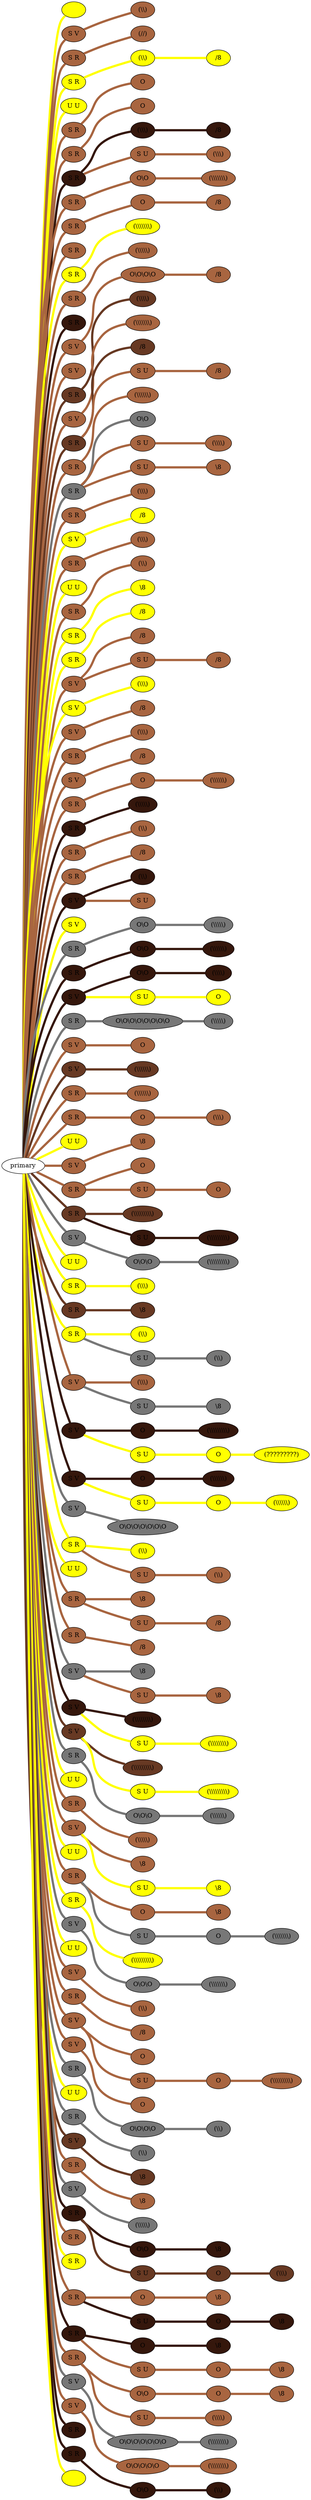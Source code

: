 graph {
 graph [rankdir=LR]
"primary" -- "K1" [penwidth=5,color=yellow]
"K1" [label=" ", style=filled, fillcolor=yellow]
"primary" -- "1" [penwidth=5,color="#A86540"]
"1" [label="S V", style=filled, fillcolor="#A86540"]
"1" -- "1:0" [penwidth=5,color="#A86540"]
"1:0" [label="(\\\\)", style=filled, fillcolor="#A86540"]
"primary" -- "2" [penwidth=5,color="#A86540"]
"2" [label="S R", style=filled, fillcolor="#A86540"]
"2" -- "2:0" [penwidth=5,color="#A86540"]
"2:0" [label="(//)", style=filled, fillcolor="#A86540"]
"primary" -- "3" [penwidth=5,color=yellow]
"3" [label="S R", style=filled, fillcolor=yellow]
"3" -- "3:0" [penwidth=5,color=yellow]
"3:0" [label="(\\\\)", style=filled, fillcolor=yellow]
"3:0" -- "3:1" [penwidth=5,color=yellow]
"3:1" [label="/8", style=filled, fillcolor=yellow]
"primary" -- "M1" [penwidth=5,color=yellow]
"M1" [label="U U", style=filled, fillcolor=yellow]
"primary" -- "4" [penwidth=5,color="#A86540"]
"4" [label="S R", style=filled, fillcolor="#A86540"]
"4" -- "4:0" [penwidth=5,color="#A86540"]
"4:0" [label="O", style=filled, fillcolor="#A86540"]
"primary" -- "5" [penwidth=5,color="#A86540"]
"5" [label="S R", style=filled, fillcolor="#A86540"]
"5" -- "5:0" [penwidth=5,color="#A86540"]
"5:0" [label="O", style=filled, fillcolor="#A86540"]
"primary" -- "6" [penwidth=5,color="#35170C"]
"6" [label="S R", style=filled, fillcolor="#35170C"]
"6" -- "6:0" [penwidth=5,color="#35170C"]
"6:0" [label="(\\\\\\)", style=filled, fillcolor="#35170C"]
"6:0" -- "6:1" [penwidth=5,color="#35170C"]
"6:1" [label="/8", style=filled, fillcolor="#35170C"]
"6" -- "6s1" [penwidth=5,color="#A86540"]
"6s1" [label="S U", style=filled, fillcolor="#A86540"]
"6s1" -- "6s1:0" [penwidth=5,color="#A86540"]
"6s1:0" [label="(\\\\\\)", style=filled, fillcolor="#A86540"]
"primary" -- "7" [penwidth=5,color="#A86540"]
"7" [label="S R", style=filled, fillcolor="#A86540"]
"7" -- "7:0" [penwidth=5,color="#A86540"]
"7:0" [label="O\\O", style=filled, fillcolor="#A86540"]
"7:0" -- "7:1" [penwidth=5,color="#A86540"]
"7:1" [label="(\\\\\\\\\\\\\\)", style=filled, fillcolor="#A86540"]
"primary" -- "8" [penwidth=5,color="#A86540"]
"8" [label="S R", style=filled, fillcolor="#A86540"]
"8" -- "8:0" [penwidth=5,color="#A86540"]
"8:0" [label="O", style=filled, fillcolor="#A86540"]
"8:0" -- "8:1" [penwidth=5,color="#A86540"]
"8:1" [label="/8", style=filled, fillcolor="#A86540"]
"primary" -- "9" [penwidth=5,color="#A86540"]
"9" [label="S R", style=filled, fillcolor="#A86540"]
"primary" -- "10" [penwidth=5,color=yellow]
"10" [label="S R", style=filled, fillcolor=yellow]
"10" -- "10:0" [penwidth=5,color=yellow]
"10:0" [label="(\\\\\\\\\\\\\\)", style=filled, fillcolor=yellow]
"primary" -- "11" [penwidth=5,color="#A86540"]
"11" [label="S R", style=filled, fillcolor="#A86540"]
"11" -- "11:0" [penwidth=5,color="#A86540"]
"11:0" [label="(\\\\\\\\\\)", style=filled, fillcolor="#A86540"]
"primary" -- "12" [penwidth=5,color="#35170C"]
"12" [label="S R", style=filled, fillcolor="#35170C"]
"primary" -- "13" [penwidth=5,color="#A86540"]
"13" [label="S V", style=filled, fillcolor="#A86540"]
"13" -- "13:0" [penwidth=5,color="#A86540"]
"13:0" [label="O\\O\\O\\O", style=filled, fillcolor="#A86540"]
"13:0" -- "13:1" [penwidth=5,color="#A86540"]
"13:1" [label="/8", style=filled, fillcolor="#A86540"]
"primary" -- "14" [penwidth=5,color="#A86540"]
"14" [label="S V", style=filled, fillcolor="#A86540"]
"primary" -- "15" [penwidth=5,color="#673923"]
"15" [label="S R", style=filled, fillcolor="#673923"]
"15" -- "15:0" [penwidth=5,color="#673923"]
"15:0" [label="(\\\\\\\\)", style=filled, fillcolor="#673923"]
"primary" -- "16" [penwidth=5,color="#A86540"]
"16" [label="S V", style=filled, fillcolor="#A86540"]
"16" -- "16:0" [penwidth=5,color="#A86540"]
"16:0" [label="(\\\\\\\\\\\\\\)", style=filled, fillcolor="#A86540"]
"primary" -- "17" [penwidth=5,color="#673923"]
"17" [label="S R", style=filled, fillcolor="#673923"]
"17" -- "17:0" [penwidth=5,color="#673923"]
"17:0" [label="/8", style=filled, fillcolor="#673923"]
"17" -- "17s1" [penwidth=5,color="#A86540"]
"17s1" [label="S U", style=filled, fillcolor="#A86540"]
"17s1" -- "17s1:0" [penwidth=5,color="#A86540"]
"17s1:0" [label="/8", style=filled, fillcolor="#A86540"]
"primary" -- "18" [penwidth=5,color="#A86540"]
"18" [label="S R", style=filled, fillcolor="#A86540"]
"18" -- "18:0" [penwidth=5,color="#A86540"]
"18:0" [label="(\\\\\\\\\\\\)", style=filled, fillcolor="#A86540"]
"primary" -- "19" [penwidth=5,color="#777777"]
"19" [label="S R", style=filled, fillcolor="#777777"]
"19" -- "19:0" [penwidth=5,color="#777777"]
"19:0" [label="O\\O", style=filled, fillcolor="#777777"]
"19" -- "19s1" [penwidth=5,color="#A86540"]
"19s1" [label="S U", style=filled, fillcolor="#A86540"]
"19s1" -- "19s1:0" [penwidth=5,color="#A86540"]
"19s1:0" [label="(\\\\\\\\)", style=filled, fillcolor="#A86540"]
"19" -- "19s2" [penwidth=5,color="#A86540"]
"19s2" [label="S U", style=filled, fillcolor="#A86540"]
"19s2" -- "19s2:0" [penwidth=5,color="#A86540"]
"19s2:0" [label="\\8", style=filled, fillcolor="#A86540"]
"primary" -- "20" [penwidth=5,color="#A86540"]
"20" [label="S R", style=filled, fillcolor="#A86540"]
"20" -- "20:0" [penwidth=5,color="#A86540"]
"20:0" [label="(\\\\\\)", style=filled, fillcolor="#A86540"]
"primary" -- "21" [penwidth=5,color=yellow]
"21" [label="S V", style=filled, fillcolor=yellow]
"21" -- "21:0" [penwidth=5,color=yellow]
"21:0" [label="/8", style=filled, fillcolor=yellow]
"primary" -- "22" [penwidth=5,color="#A86540"]
"22" [label="S R", style=filled, fillcolor="#A86540"]
"22" -- "22:0" [penwidth=5,color="#A86540"]
"22:0" [label="(\\\\\\)", style=filled, fillcolor="#A86540"]
"primary" -- "M2" [penwidth=5,color=yellow]
"M2" [label="U U", style=filled, fillcolor=yellow]
"primary" -- "23" [penwidth=5,color="#A86540"]
"23" [label="S R", style=filled, fillcolor="#A86540"]
"23" -- "23:0" [penwidth=5,color="#A86540"]
"23:0" [label="(\\\\)", style=filled, fillcolor="#A86540"]
"primary" -- "24" [penwidth=5,color=yellow]
"24" [label="S R", style=filled, fillcolor=yellow]
"24" -- "24:0" [penwidth=5,color=yellow]
"24:0" [label="\\8", style=filled, fillcolor=yellow]
"primary" -- "25" [penwidth=5,color=yellow]
"25" [label="S R", style=filled, fillcolor=yellow]
"25" -- "25:0" [penwidth=5,color=yellow]
"25:0" [label="/8", style=filled, fillcolor=yellow]
"primary" -- "26" [penwidth=5,color="#A86540"]
"26" [label="S V", style=filled, fillcolor="#A86540"]
"26" -- "26:0" [penwidth=5,color="#A86540"]
"26:0" [label="/8", style=filled, fillcolor="#A86540"]
"26" -- "26s1" [penwidth=5,color="#A86540"]
"26s1" [label="S U", style=filled, fillcolor="#A86540"]
"26s1" -- "26s1:0" [penwidth=5,color="#A86540"]
"26s1:0" [label="/8", style=filled, fillcolor="#A86540"]
"primary" -- "27" [penwidth=5,color=yellow]
"27" [label="S V", style=filled, fillcolor=yellow]
"27" -- "27:0" [penwidth=5,color=yellow]
"27:0" [label="(\\\\\\)", style=filled, fillcolor=yellow]
"primary" -- "28" [penwidth=5,color="#A86540"]
"28" [label="S V", style=filled, fillcolor="#A86540"]
"28" -- "28:0" [penwidth=5,color="#A86540"]
"28:0" [label="/8", style=filled, fillcolor="#A86540"]
"primary" -- "29" [penwidth=5,color="#A86540"]
"29" [label="S R", style=filled, fillcolor="#A86540"]
"29" -- "29:0" [penwidth=5,color="#A86540"]
"29:0" [label="(\\\\\\)", style=filled, fillcolor="#A86540"]
"primary" -- "30" [penwidth=5,color="#A86540"]
"30" [label="S V", style=filled, fillcolor="#A86540"]
"30" -- "30:0" [penwidth=5,color="#A86540"]
"30:0" [label="/8", style=filled, fillcolor="#A86540"]
"primary" -- "31" [penwidth=5,color="#A86540"]
"31" [label="S R", style=filled, fillcolor="#A86540"]
"31" -- "31:0" [penwidth=5,color="#A86540"]
"31:0" [label="O", style=filled, fillcolor="#A86540"]
"31:0" -- "31:1" [penwidth=5,color="#A86540"]
"31:1" [label="(\\\\\\\\\\\\)", style=filled, fillcolor="#A86540"]
"primary" -- "32" [penwidth=5,color="#35170C"]
"32" [label="S R", style=filled, fillcolor="#35170C"]
"32" -- "32:0" [penwidth=5,color="#35170C"]
"32:0" [label="(\\\\\\\\\\)", style=filled, fillcolor="#35170C"]
"primary" -- "33" [penwidth=5,color="#A86540"]
"33" [label="S R", style=filled, fillcolor="#A86540"]
"33" -- "33:0" [penwidth=5,color="#A86540"]
"33:0" [label="(\\\\)", style=filled, fillcolor="#A86540"]
"primary" -- "34" [penwidth=5,color="#A86540"]
"34" [label="S R", style=filled, fillcolor="#A86540"]
"34" -- "34:0" [penwidth=5,color="#A86540"]
"34:0" [label="/8", style=filled, fillcolor="#A86540"]
"primary" -- "35" [penwidth=5,color="#35170C"]
"35" [label="S V", style=filled, fillcolor="#35170C"]
"35" -- "35:0" [penwidth=5,color="#35170C"]
"35:0" [label="(\\\\)", style=filled, fillcolor="#35170C"]
"35" -- "35s1" [penwidth=5,color="#A86540"]
"35s1" [label="S U", style=filled, fillcolor="#A86540"]
"primary" -- "36" [penwidth=5,color=yellow]
"36" [label="S V", style=filled, fillcolor=yellow]
"primary" -- "37" [penwidth=5,color="#777777"]
"37" [label="S R", style=filled, fillcolor="#777777"]
"37" -- "37:0" [penwidth=5,color="#777777"]
"37:0" [label="O\\O", style=filled, fillcolor="#777777"]
"37:0" -- "37:1" [penwidth=5,color="#777777"]
"37:1" [label="(\\\\\\\\\\)", style=filled, fillcolor="#777777"]
"primary" -- "38" [penwidth=5,color="#35170C"]
"38" [label="S R", style=filled, fillcolor="#35170C"]
"38" -- "38:0" [penwidth=5,color="#35170C"]
"38:0" [label="O\\O", style=filled, fillcolor="#35170C"]
"38:0" -- "38:1" [penwidth=5,color="#35170C"]
"38:1" [label="(\\\\\\\\\\\\)", style=filled, fillcolor="#35170C"]
"primary" -- "39" [penwidth=5,color="#35170C"]
"39" [label="S V", style=filled, fillcolor="#35170C"]
"39" -- "39:0" [penwidth=5,color="#35170C"]
"39:0" [label="O\\O", style=filled, fillcolor="#35170C"]
"39:0" -- "39:1" [penwidth=5,color="#35170C"]
"39:1" [label="(\\\\\\\\)", style=filled, fillcolor="#35170C"]
"39" -- "39s1" [penwidth=5,color=yellow]
"39s1" [label="S U", style=filled, fillcolor=yellow]
"39s1" -- "39s1:0" [penwidth=5,color=yellow]
"39s1:0" [label="O", style=filled, fillcolor=yellow]
"primary" -- "40" [penwidth=5,color="#777777"]
"40" [label="S R", style=filled, fillcolor="#777777"]
"40" -- "40:0" [penwidth=5,color="#777777"]
"40:0" [label="O\\O\\O\\O\\O\\O\\O\\O", style=filled, fillcolor="#777777"]
"40:0" -- "40:1" [penwidth=5,color="#777777"]
"40:1" [label="(\\\\\\\\\\)", style=filled, fillcolor="#777777"]
"primary" -- "41" [penwidth=5,color="#A86540"]
"41" [label="S V", style=filled, fillcolor="#A86540"]
"41" -- "41:0" [penwidth=5,color="#A86540"]
"41:0" [label="O", style=filled, fillcolor="#A86540"]
"primary" -- "42" [penwidth=5,color="#673923"]
"42" [label="S V", style=filled, fillcolor="#673923"]
"42" -- "42:0" [penwidth=5,color="#673923"]
"42:0" [label="(\\\\\\\\\\\\)", style=filled, fillcolor="#673923"]
"primary" -- "43" [penwidth=5,color="#A86540"]
"43" [label="S R", style=filled, fillcolor="#A86540"]
"43" -- "43:0" [penwidth=5,color="#A86540"]
"43:0" [label="(\\\\\\\\\\\\)", style=filled, fillcolor="#A86540"]
"primary" -- "44" [penwidth=5,color="#A86540"]
"44" [label="S R", style=filled, fillcolor="#A86540"]
"44" -- "44:0" [penwidth=5,color="#A86540"]
"44:0" [label="O", style=filled, fillcolor="#A86540"]
"44:0" -- "44:1" [penwidth=5,color="#A86540"]
"44:1" [label="(\\\\\\)", style=filled, fillcolor="#A86540"]
"primary" -- "M3" [penwidth=5,color=yellow]
"M3" [label="U U", style=filled, fillcolor=yellow]
"primary" -- "45" [penwidth=5,color="#A86540"]
"45" [label="S V", style=filled, fillcolor="#A86540"]
"45" -- "45:0" [penwidth=5,color="#A86540"]
"45:0" [label="\\8", style=filled, fillcolor="#A86540"]
"primary" -- "46" [penwidth=5,color="#A86540"]
"46" [label="S R", style=filled, fillcolor="#A86540"]
"46" -- "46:0" [penwidth=5,color="#A86540"]
"46:0" [label="O", style=filled, fillcolor="#A86540"]
"46" -- "46s1" [penwidth=5,color="#A86540"]
"46s1" [label="S U", style=filled, fillcolor="#A86540"]
"46s1" -- "46s1:0" [penwidth=5,color="#A86540"]
"46s1:0" [label="O", style=filled, fillcolor="#A86540"]
"primary" -- "47" [penwidth=5,color="#673923"]
"47" [label="S R", style=filled, fillcolor="#673923"]
"47" -- "47:0" [penwidth=5,color="#673923"]
"47:0" [label="(\\\\\\\\\\\\\\\\\\)", style=filled, fillcolor="#673923"]
"47" -- "47s1" [penwidth=5,color="#35170C"]
"47s1" [label="S U", style=filled, fillcolor="#35170C"]
"47s1" -- "47s1:0" [penwidth=5,color="#35170C"]
"47s1:0" [label="(\\\\\\\\\\\\\\\\\\)", style=filled, fillcolor="#35170C"]
"primary" -- "48" [penwidth=5,color="#777777"]
"48" [label="S V", style=filled, fillcolor="#777777"]
"48" -- "48:0" [penwidth=5,color="#777777"]
"48:0" [label="O\\O\\O", style=filled, fillcolor="#777777"]
"48:0" -- "48:1" [penwidth=5,color="#777777"]
"48:1" [label="(\\\\\\\\\\\\\\\\\\)", style=filled, fillcolor="#777777"]
"primary" -- "M4" [penwidth=5,color=yellow]
"M4" [label="U U", style=filled, fillcolor=yellow]
"primary" -- "49" [penwidth=5,color=yellow]
"49" [label="S R", style=filled, fillcolor=yellow]
"49" -- "49:0" [penwidth=5,color=yellow]
"49:0" [label="(\\\\\\)", style=filled, fillcolor=yellow]
"primary" -- "50" [penwidth=5,color="#673923"]
"50" [label="S R", style=filled, fillcolor="#673923"]
"50" -- "50:0" [penwidth=5,color="#673923"]
"50:0" [label="\\8", style=filled, fillcolor="#673923"]
"primary" -- "51" [penwidth=5,color=yellow]
"51" [label="S R", style=filled, fillcolor=yellow]
"51" -- "51:0" [penwidth=5,color=yellow]
"51:0" [label="(\\\\)", style=filled, fillcolor=yellow]
"51" -- "51s1" [penwidth=5,color="#777777"]
"51s1" [label="S U", style=filled, fillcolor="#777777"]
"51s1" -- "51s1:0" [penwidth=5,color="#777777"]
"51s1:0" [label="(\\\\)", style=filled, fillcolor="#777777"]
"primary" -- "52" [penwidth=5,color="#A86540"]
"52" [label="S V", style=filled, fillcolor="#A86540"]
"52" -- "52:0" [penwidth=5,color="#A86540"]
"52:0" [label="(\\\\\\)", style=filled, fillcolor="#A86540"]
"52" -- "52s1" [penwidth=5,color="#777777"]
"52s1" [label="S U", style=filled, fillcolor="#777777"]
"52s1" -- "52s1:0" [penwidth=5,color="#777777"]
"52s1:0" [label="\\8", style=filled, fillcolor="#777777"]
"primary" -- "53" [penwidth=5,color="#35170C"]
"53" [label="S V", style=filled, fillcolor="#35170C"]
"53" -- "53:0" [penwidth=5,color="#35170C"]
"53:0" [label="O", style=filled, fillcolor="#35170C"]
"53:0" -- "53:1" [penwidth=5,color="#35170C"]
"53:1" [label="(\\\\\\\\\\\\\\\\\\)", style=filled, fillcolor="#35170C"]
"53" -- "53s1" [penwidth=5,color=yellow]
"53s1" [label="S U", style=filled, fillcolor=yellow]
"53s1" -- "53s1:0" [penwidth=5,color=yellow]
"53s1:0" [label="O", style=filled, fillcolor=yellow]
"53s1:0" -- "53s1:1" [penwidth=5,color=yellow]
"53s1:1" [label="(?????????)", style=filled, fillcolor=yellow]
"primary" -- "54" [penwidth=5,color="#35170C"]
"54" [label="S V", style=filled, fillcolor="#35170C"]
"54" -- "54:0" [penwidth=5,color="#35170C"]
"54:0" [label="O", style=filled, fillcolor="#35170C"]
"54:0" -- "54:1" [penwidth=5,color="#35170C"]
"54:1" [label="(\\\\\\\\\\\\)", style=filled, fillcolor="#35170C"]
"54" -- "54s1" [penwidth=5,color=yellow]
"54s1" [label="S U", style=filled, fillcolor=yellow]
"54s1" -- "54s1:0" [penwidth=5,color=yellow]
"54s1:0" [label="O", style=filled, fillcolor=yellow]
"54s1:0" -- "54s1:1" [penwidth=5,color=yellow]
"54s1:1" [label="(\\\\\\\\\\\\)", style=filled, fillcolor=yellow]
"primary" -- "55" [penwidth=5,color="#777777"]
"55" [label="S V", style=filled, fillcolor="#777777"]
"55" -- "55:0" [penwidth=5,color="#777777"]
"55:0" [label="O\\O\\O\\O\\O\\O\\O", style=filled, fillcolor="#777777"]
"primary" -- "56" [penwidth=5,color=yellow]
"56" [label="S R", style=filled, fillcolor=yellow]
"56" -- "56:0" [penwidth=5,color=yellow]
"56:0" [label="(\\\\)", style=filled, fillcolor=yellow]
"56" -- "56s1" [penwidth=5,color="#A86540"]
"56s1" [label="S U", style=filled, fillcolor="#A86540"]
"56s1" -- "56s1:0" [penwidth=5,color="#A86540"]
"56s1:0" [label="(\\\\)", style=filled, fillcolor="#A86540"]
"primary" -- "M5" [penwidth=5,color=yellow]
"M5" [label="U U", style=filled, fillcolor=yellow]
"primary" -- "57" [penwidth=5,color="#A86540"]
"57" [label="S R", style=filled, fillcolor="#A86540"]
"57" -- "57:0" [penwidth=5,color="#A86540"]
"57:0" [label="\\8", style=filled, fillcolor="#A86540"]
"57" -- "57s1" [penwidth=5,color="#A86540"]
"57s1" [label="S U", style=filled, fillcolor="#A86540"]
"57s1" -- "57s1:0" [penwidth=5,color="#A86540"]
"57s1:0" [label="/8", style=filled, fillcolor="#A86540"]
"primary" -- "58" [penwidth=5,color="#A86540"]
"58" [label="S R", style=filled, fillcolor="#A86540"]
"58" -- "58:0" [penwidth=5,color="#A86540"]
"58:0" [label="/8", style=filled, fillcolor="#A86540"]
"primary" -- "59" [penwidth=5,color="#777777"]
"59" [label="S V", style=filled, fillcolor="#777777"]
"59" -- "59:0" [penwidth=5,color="#777777"]
"59:0" [label="\\8", style=filled, fillcolor="#777777"]
"59" -- "59s1" [penwidth=5,color="#A86540"]
"59s1" [label="S U", style=filled, fillcolor="#A86540"]
"59s1" -- "59s1:0" [penwidth=5,color="#A86540"]
"59s1:0" [label="\\8", style=filled, fillcolor="#A86540"]
"primary" -- "60" [penwidth=5,color="#35170C"]
"60" [label="S V", style=filled, fillcolor="#35170C"]
"60" -- "60:0" [penwidth=5,color="#35170C"]
"60:0" [label="(\\\\\\\\\\\\\\\\)", style=filled, fillcolor="#35170C"]
"60" -- "60s1" [penwidth=5,color=yellow]
"60s1" [label="S U", style=filled, fillcolor=yellow]
"60s1" -- "60s1:0" [penwidth=5,color=yellow]
"60s1:0" [label="(\\\\\\\\\\\\\\\\)", style=filled, fillcolor=yellow]
"primary" -- "61" [penwidth=5,color="#673923"]
"61" [label="S V", style=filled, fillcolor="#673923"]
"61" -- "61:0" [penwidth=5,color="#673923"]
"61:0" [label="(\\\\\\\\\\\\\\\\\\)", style=filled, fillcolor="#673923"]
"61" -- "61s1" [penwidth=5,color=yellow]
"61s1" [label="S U", style=filled, fillcolor=yellow]
"61s1" -- "61s1:0" [penwidth=5,color=yellow]
"61s1:0" [label="(\\\\\\\\\\\\\\\\\\)", style=filled, fillcolor=yellow]
"primary" -- "62" [penwidth=5,color="#777777"]
"62" [label="S R", style=filled, fillcolor="#777777"]
"62" -- "62:0" [penwidth=5,color="#777777"]
"62:0" [label="O\\O\\O", style=filled, fillcolor="#777777"]
"62:0" -- "62:1" [penwidth=5,color="#777777"]
"62:1" [label="(\\\\\\\\\\\\)", style=filled, fillcolor="#777777"]
"primary" -- "M6" [penwidth=5,color=yellow]
"M6" [label="U U", style=filled, fillcolor=yellow]
"primary" -- "63" [penwidth=5,color="#A86540"]
"63" [label="S R", style=filled, fillcolor="#A86540"]
"63" -- "63:0" [penwidth=5,color="#A86540"]
"63:0" [label="(\\\\\\\\\\)", style=filled, fillcolor="#A86540"]
"primary" -- "64" [penwidth=5,color="#A86540"]
"64" [label="S V", style=filled, fillcolor="#A86540"]
"64" -- "64:0" [penwidth=5,color="#A86540"]
"64:0" [label="\\8", style=filled, fillcolor="#A86540"]
"64" -- "64s1" [penwidth=5,color=yellow]
"64s1" [label="S U", style=filled, fillcolor=yellow]
"64s1" -- "64s1:0" [penwidth=5,color=yellow]
"64s1:0" [label="\\8", style=filled, fillcolor=yellow]
"primary" -- "M7" [penwidth=5,color=yellow]
"M7" [label="U U", style=filled, fillcolor=yellow]
"primary" -- "65" [penwidth=5,color="#A86540"]
"65" [label="S R", style=filled, fillcolor="#A86540"]
"65" -- "65:0" [penwidth=5,color="#A86540"]
"65:0" [label="O", style=filled, fillcolor="#A86540"]
"65:0" -- "65:1" [penwidth=5,color="#A86540"]
"65:1" [label="\\8", style=filled, fillcolor="#A86540"]
"65" -- "65s1" [penwidth=5,color="#777777"]
"65s1" [label="S U", style=filled, fillcolor="#777777"]
"65s1" -- "65s1:0" [penwidth=5,color="#777777"]
"65s1:0" [label="O", style=filled, fillcolor="#777777"]
"65s1:0" -- "65s1:1" [penwidth=5,color="#777777"]
"65s1:1" [label="(\\\\\\\\\\\\\\)", style=filled, fillcolor="#777777"]
"primary" -- "66" [penwidth=5,color=yellow]
"66" [label="S R", style=filled, fillcolor=yellow]
"66" -- "66:0" [penwidth=5,color=yellow]
"66:0" [label="(\\\\\\\\\\\\\\\\\\)", style=filled, fillcolor=yellow]
"primary" -- "67" [penwidth=5,color="#777777"]
"67" [label="S V", style=filled, fillcolor="#777777"]
"67" -- "67:0" [penwidth=5,color="#777777"]
"67:0" [label="O\\O\\O", style=filled, fillcolor="#777777"]
"67:0" -- "67:1" [penwidth=5,color="#777777"]
"67:1" [label="(\\\\\\\\\\\\\\)", style=filled, fillcolor="#777777"]
"primary" -- "M8" [penwidth=5,color=yellow]
"M8" [label="U U", style=filled, fillcolor=yellow]
"primary" -- "68" [penwidth=5,color="#A86540"]
"68" [label="S V", style=filled, fillcolor="#A86540"]
"68" -- "68:0" [penwidth=5,color="#A86540"]
"68:0" [label="(\\\\)", style=filled, fillcolor="#A86540"]
"primary" -- "69" [penwidth=5,color="#A86540"]
"69" [label="S R", style=filled, fillcolor="#A86540"]
"69" -- "69:0" [penwidth=5,color="#A86540"]
"69:0" [label="/8", style=filled, fillcolor="#A86540"]
"primary" -- "T1" [penwidth=5,color="#A86540"]
"T1" [label="S V", style=filled, fillcolor="#A86540"]
"T1" -- "T1:0" [penwidth=5,color="#A86540"]
"T1:0" [label="O", style=filled, fillcolor="#A86540"]
"T1" -- "T1s1" [penwidth=5,color="#A86540"]
"T1s1" [label="S U", style=filled, fillcolor="#A86540"]
"T1s1" -- "T1s1:0" [penwidth=5,color="#A86540"]
"T1s1:0" [label="O", style=filled, fillcolor="#A86540"]
"T1s1:0" -- "T1s1:1" [penwidth=5,color="#A86540"]
"T1s1:1" [label="(\\\\\\\\\\\\\\\\\\)", style=filled, fillcolor="#A86540"]
"primary" -- "T2" [penwidth=5,color="#A86540"]
"T2" [label="S V", style=filled, fillcolor="#A86540"]
"T2" -- "T2:0" [penwidth=5,color="#A86540"]
"T2:0" [label="O", style=filled, fillcolor="#A86540"]
"primary" -- "70" [penwidth=5,color="#777777"]
"70" [label="S R", style=filled, fillcolor="#777777"]
"70" -- "70:0" [penwidth=5,color="#777777"]
"70:0" [label="O\\O\\O\\O", style=filled, fillcolor="#777777"]
"70:0" -- "70:1" [penwidth=5,color="#777777"]
"70:1" [label="(\\\\)", style=filled, fillcolor="#777777"]
"primary" -- "M9" [penwidth=5,color=yellow]
"M9" [label="U U", style=filled, fillcolor=yellow]
"primary" -- "71" [penwidth=5,color="#777777"]
"71" [label="S R", style=filled, fillcolor="#777777"]
"71" -- "71:0" [penwidth=5,color="#777777"]
"71:0" [label="(\\\\)", style=filled, fillcolor="#777777"]
"primary" -- "72" [penwidth=5,color="#673923"]
"72" [label="S V", style=filled, fillcolor="#673923"]
"72" -- "72:0" [penwidth=5,color="#673923"]
"72:0" [label="\\8", style=filled, fillcolor="#673923"]
"primary" -- "73" [penwidth=5,color="#A86540"]
"73" [label="S R", style=filled, fillcolor="#A86540"]
"73" -- "73:0" [penwidth=5,color="#A86540"]
"73:0" [label="\\8", style=filled, fillcolor="#A86540"]
"primary" -- "74" [penwidth=5,color="#777777"]
"74" [label="S V", style=filled, fillcolor="#777777"]
"74" -- "74:0" [penwidth=5,color="#777777"]
"74:0" [label="(\\\\\\\\\\)", style=filled, fillcolor="#777777"]
"primary" -- "75" [penwidth=5,color="#35170C"]
"75" [label="S R", style=filled, fillcolor="#35170C"]
"75" -- "75:0" [penwidth=5,color="#35170C"]
"75:0" [label="O\\O", style=filled, fillcolor="#35170C"]
"75:0" -- "75:1" [penwidth=5,color="#35170C"]
"75:1" [label="\\8", style=filled, fillcolor="#35170C"]
"75" -- "75s1" [penwidth=5,color="#673923"]
"75s1" [label="S U", style=filled, fillcolor="#673923"]
"75s1" -- "75s1:0" [penwidth=5,color="#673923"]
"75s1:0" [label="O", style=filled, fillcolor="#673923"]
"75s1:0" -- "75s1:1" [penwidth=5,color="#673923"]
"75s1:1" [label="(\\\\\\)", style=filled, fillcolor="#673923"]
"primary" -- "76" [penwidth=5,color="#A86540"]
"76" [label="S R", style=filled, fillcolor="#A86540"]
"primary" -- "77" [penwidth=5,color=yellow]
"77" [label="S R", style=filled, fillcolor=yellow]
"primary" -- "78" [penwidth=5,color="#A86540"]
"78" [label="S R", style=filled, fillcolor="#A86540"]
"78" -- "78:0" [penwidth=5,color="#A86540"]
"78:0" [label="O", style=filled, fillcolor="#A86540"]
"78:0" -- "78:1" [penwidth=5,color="#A86540"]
"78:1" [label="\\8", style=filled, fillcolor="#A86540"]
"78" -- "78s1" [penwidth=5,color="#35170C"]
"78s1" [label="S U", style=filled, fillcolor="#35170C"]
"78s1" -- "78s1:0" [penwidth=5,color="#35170C"]
"78s1:0" [label="O", style=filled, fillcolor="#35170C"]
"78s1:0" -- "78s1:1" [penwidth=5,color="#35170C"]
"78s1:1" [label="\\8", style=filled, fillcolor="#35170C"]
"primary" -- "79" [penwidth=5,color="#35170C"]
"79" [label="S R", style=filled, fillcolor="#35170C"]
"79" -- "79:0" [penwidth=5,color="#35170C"]
"79:0" [label="O", style=filled, fillcolor="#35170C"]
"79:0" -- "79:1" [penwidth=5,color="#35170C"]
"79:1" [label="\\8", style=filled, fillcolor="#35170C"]
"79" -- "79s1" [penwidth=5,color="#A86540"]
"79s1" [label="S U", style=filled, fillcolor="#A86540"]
"79s1" -- "79s1:0" [penwidth=5,color="#A86540"]
"79s1:0" [label="O", style=filled, fillcolor="#A86540"]
"79s1:0" -- "79s1:1" [penwidth=5,color="#A86540"]
"79s1:1" [label="\\8", style=filled, fillcolor="#A86540"]
"primary" -- "80" [penwidth=5,color="#A86540"]
"80" [label="S R", style=filled, fillcolor="#A86540"]
"80" -- "80:0" [penwidth=5,color="#A86540"]
"80:0" [label="O\\O", style=filled, fillcolor="#A86540"]
"80:0" -- "80:1" [penwidth=5,color="#A86540"]
"80:1" [label="O", style=filled, fillcolor="#A86540"]
"80:1" -- "80:2" [penwidth=5,color="#A86540"]
"80:2" [label="\\8", style=filled, fillcolor="#A86540"]
"80" -- "80s1" [penwidth=5,color="#A86540"]
"80s1" [label="S U", style=filled, fillcolor="#A86540"]
"80s1" -- "80s1:0" [penwidth=5,color="#A86540"]
"80s1:0" [label="(\\\\\\\\)", style=filled, fillcolor="#A86540"]
"primary" -- "81" [penwidth=5,color="#777777"]
"81" [label="S V", style=filled, fillcolor="#777777"]
"81" -- "81:0" [penwidth=5,color="#777777"]
"81:0" [label="O\\O\\O\\O\\O\\O\\O", style=filled, fillcolor="#777777"]
"81:0" -- "81:1" [penwidth=5,color="#777777"]
"81:1" [label="(\\\\\\\\\\\\\\\\)", style=filled, fillcolor="#777777"]
"primary" -- "82" [penwidth=5,color="#A86540"]
"82" [label="S V", style=filled, fillcolor="#A86540"]
"82" -- "82:0" [penwidth=5,color="#A86540"]
"82:0" [label="O\\O\\O\\O\\O", style=filled, fillcolor="#A86540"]
"82:0" -- "82:1" [penwidth=5,color="#A86540"]
"82:1" [label="(\\\\\\\\\\\\\\\\)", style=filled, fillcolor="#A86540"]
"primary" -- "83" [penwidth=5,color="#35170C"]
"83" [label="S R", style=filled, fillcolor="#35170C"]
"primary" -- "84" [penwidth=5,color="#35170C"]
"84" [label="S R", style=filled, fillcolor="#35170C"]
"84" -- "84:0" [penwidth=5,color="#35170C"]
"84:0" [label="O\\O", style=filled, fillcolor="#35170C"]
"84:0" -- "84:1" [penwidth=5,color="#35170C"]
"84:1" [label="(\\\\)", style=filled, fillcolor="#35170C"]
"primary" -- "K2" [penwidth=5,color=yellow]
"K2" [label=" ", style=filled, fillcolor=yellow]
}

